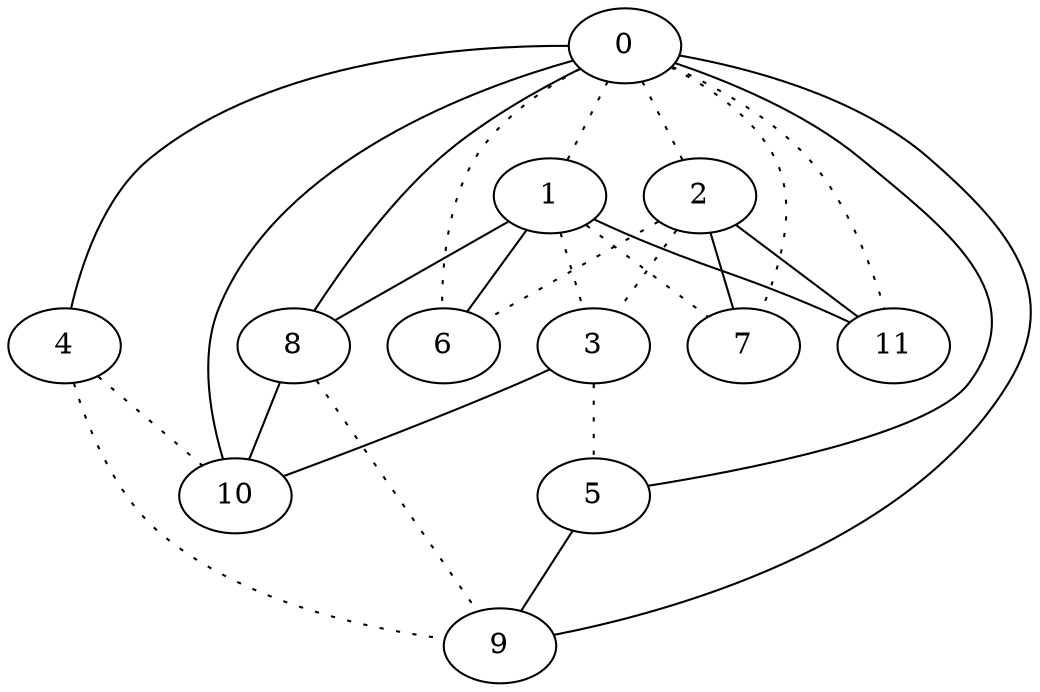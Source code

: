 graph {
a0[label=0];
a1[label=1];
a2[label=2];
a3[label=3];
a4[label=4];
a5[label=5];
a6[label=6];
a7[label=7];
a8[label=8];
a9[label=9];
a10[label=10];
a11[label=11];
a0 -- a1 [style=dotted];
a0 -- a2 [style=dotted];
a0 -- a4;
a0 -- a5;
a0 -- a6 [style=dotted];
a0 -- a7 [style=dotted];
a0 -- a8;
a0 -- a9;
a0 -- a10;
a0 -- a11 [style=dotted];
a1 -- a3 [style=dotted];
a1 -- a6;
a1 -- a7 [style=dotted];
a1 -- a8;
a1 -- a11;
a2 -- a3 [style=dotted];
a2 -- a6 [style=dotted];
a2 -- a7;
a2 -- a11;
a3 -- a5 [style=dotted];
a3 -- a10;
a4 -- a9 [style=dotted];
a4 -- a10 [style=dotted];
a5 -- a9;
a8 -- a9 [style=dotted];
a8 -- a10;
}
